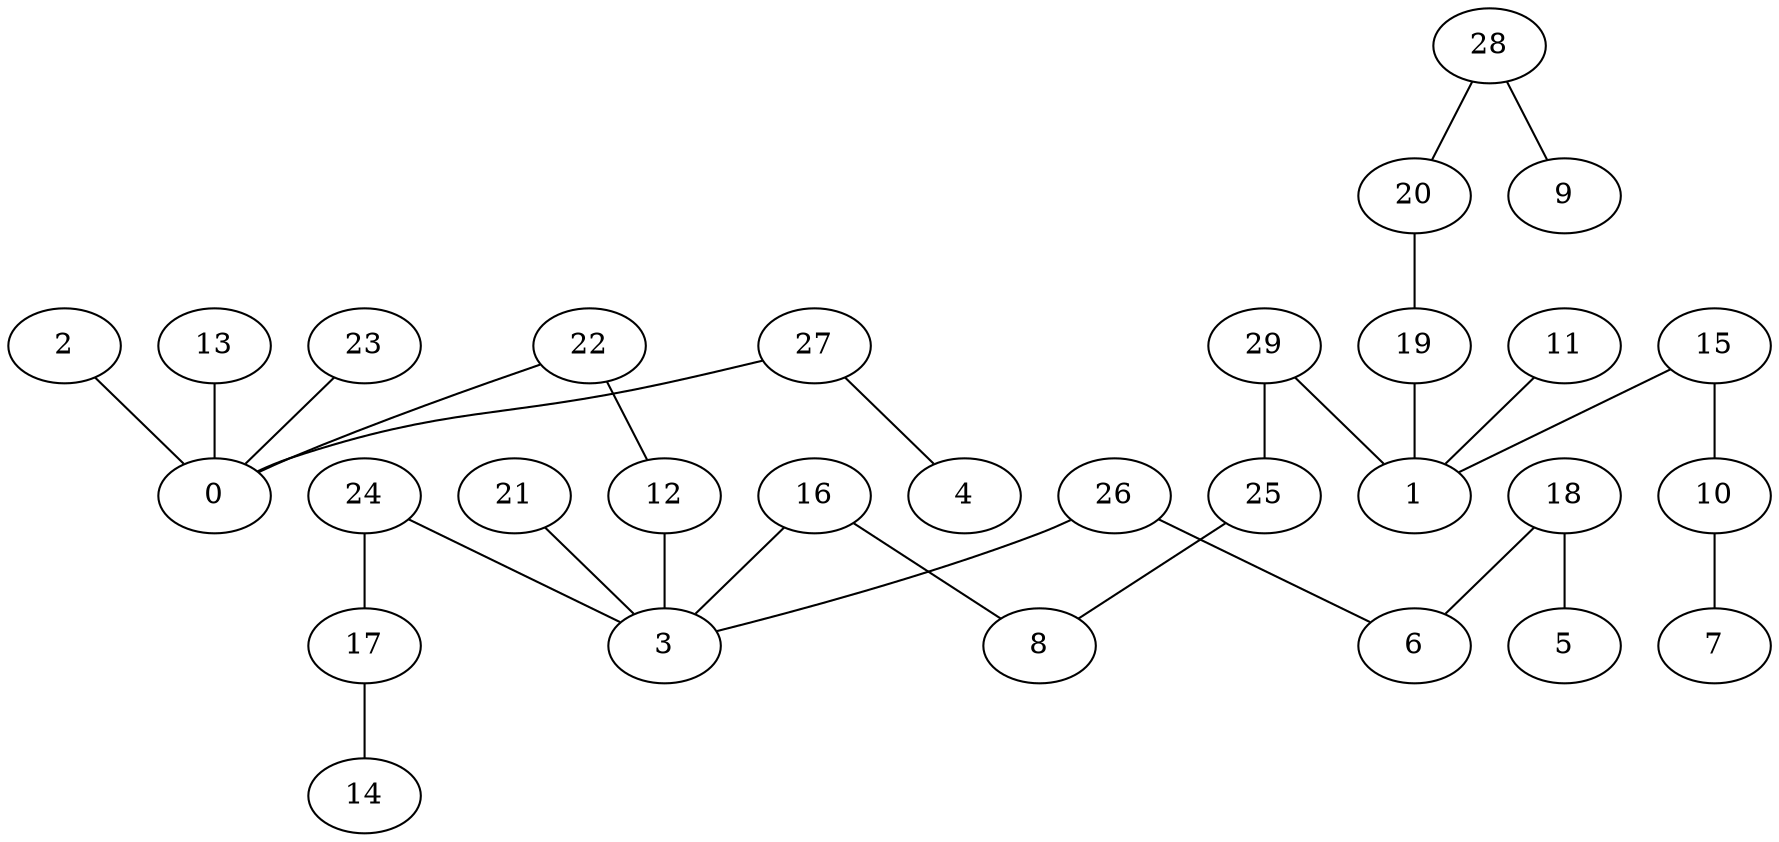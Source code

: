 graph G {
  0;
  1;
  2;
  3;
  4;
  5;
  6;
  7;
  8;
  9;
  10;
  11;
  12;
  13;
  14;
  15;
  16;
  17;
  18;
  19;
  20;
  21;
  22;
  23;
  24;
  25;
  26;
  27;
  28;
  29;
   26 -- 6;
   26 -- 3;
   27 -- 4;
   27 -- 0;
   28 -- 20;
   28 -- 9;
   29 -- 25;
   29 -- 1;
   2 -- 0;
   10 -- 7;
   11 -- 1;
   12 -- 3;
   13 -- 0;
   15 -- 10;
   15 -- 1;
   16 -- 8;
   16 -- 3;
   17 -- 14;
   18 -- 6;
   18 -- 5;
   19 -- 1;
   20 -- 19;
   21 -- 3;
   22 -- 12;
   22 -- 0;
   23 -- 0;
   24 -- 17;
   24 -- 3;
   25 -- 8;
}
